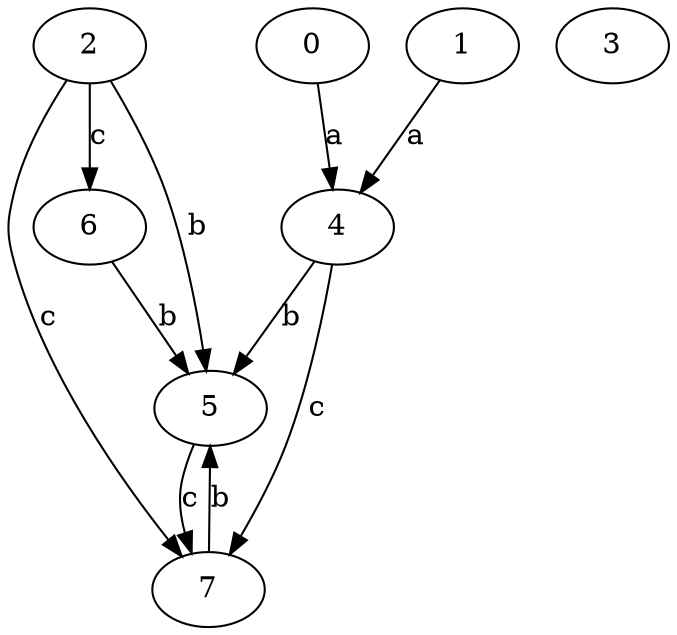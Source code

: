 strict digraph  {
0;
3;
1;
2;
4;
5;
6;
7;
0 -> 4  [label=a];
1 -> 4  [label=a];
2 -> 5  [label=b];
2 -> 6  [label=c];
2 -> 7  [label=c];
4 -> 5  [label=b];
4 -> 7  [label=c];
5 -> 7  [label=c];
6 -> 5  [label=b];
7 -> 5  [label=b];
}
